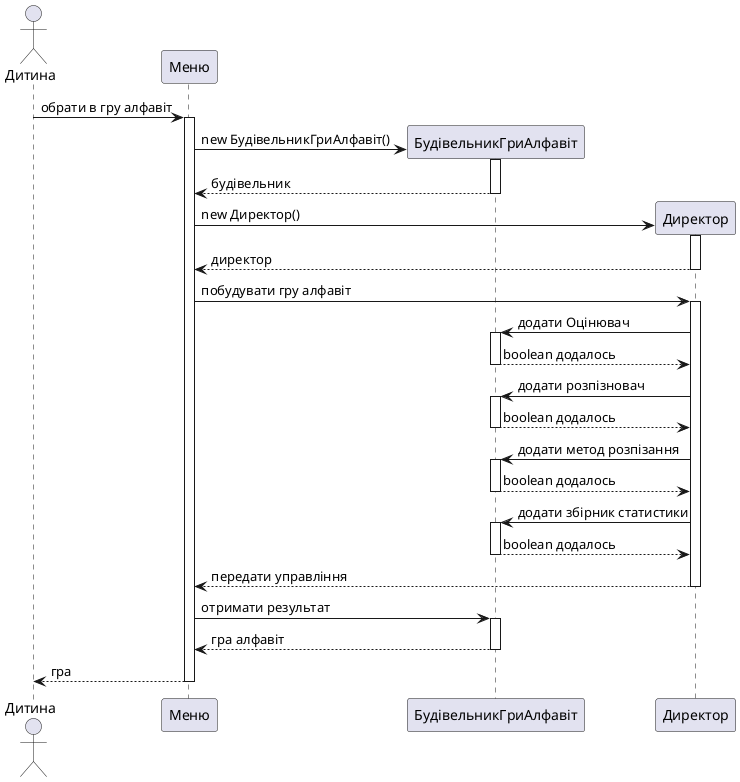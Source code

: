 @startuml

actor Дитина

Дитина -> Меню: обрати в гру алфавіт
activate Меню
    create БудівельникГриАлфавіт
    Меню -> БудівельникГриАлфавіт: new БудівельникГриАлфавіт()
    activate БудівельникГриАлфавіт
    return будівельник
    create Директор
    Меню -> Директор: new Директор()
    activate Директор
    return директор
    Меню -> Директор: побудувати гру алфавіт
    activate Директор
        Директор -> БудівельникГриАлфавіт: додати Оцінювач
        activate  БудівельникГриАлфавіт
        return boolean додалось

        Директор -> БудівельникГриАлфавіт: додати розпізновач
        activate  БудівельникГриАлфавіт
        return boolean додалось

         Директор -> БудівельникГриАлфавіт: додати метод розпізання
         activate  БудівельникГриАлфавіт
         return boolean додалось

         Директор -> БудівельникГриАлфавіт: додати збірник статистики
         activate  БудівельникГриАлфавіт
         return boolean додалось

    return передати управління
    Меню -> БудівельникГриАлфавіт: отримати результат
    activate БудівельникГриАлфавіт
    return гра алфавіт
    return гра
@enduml